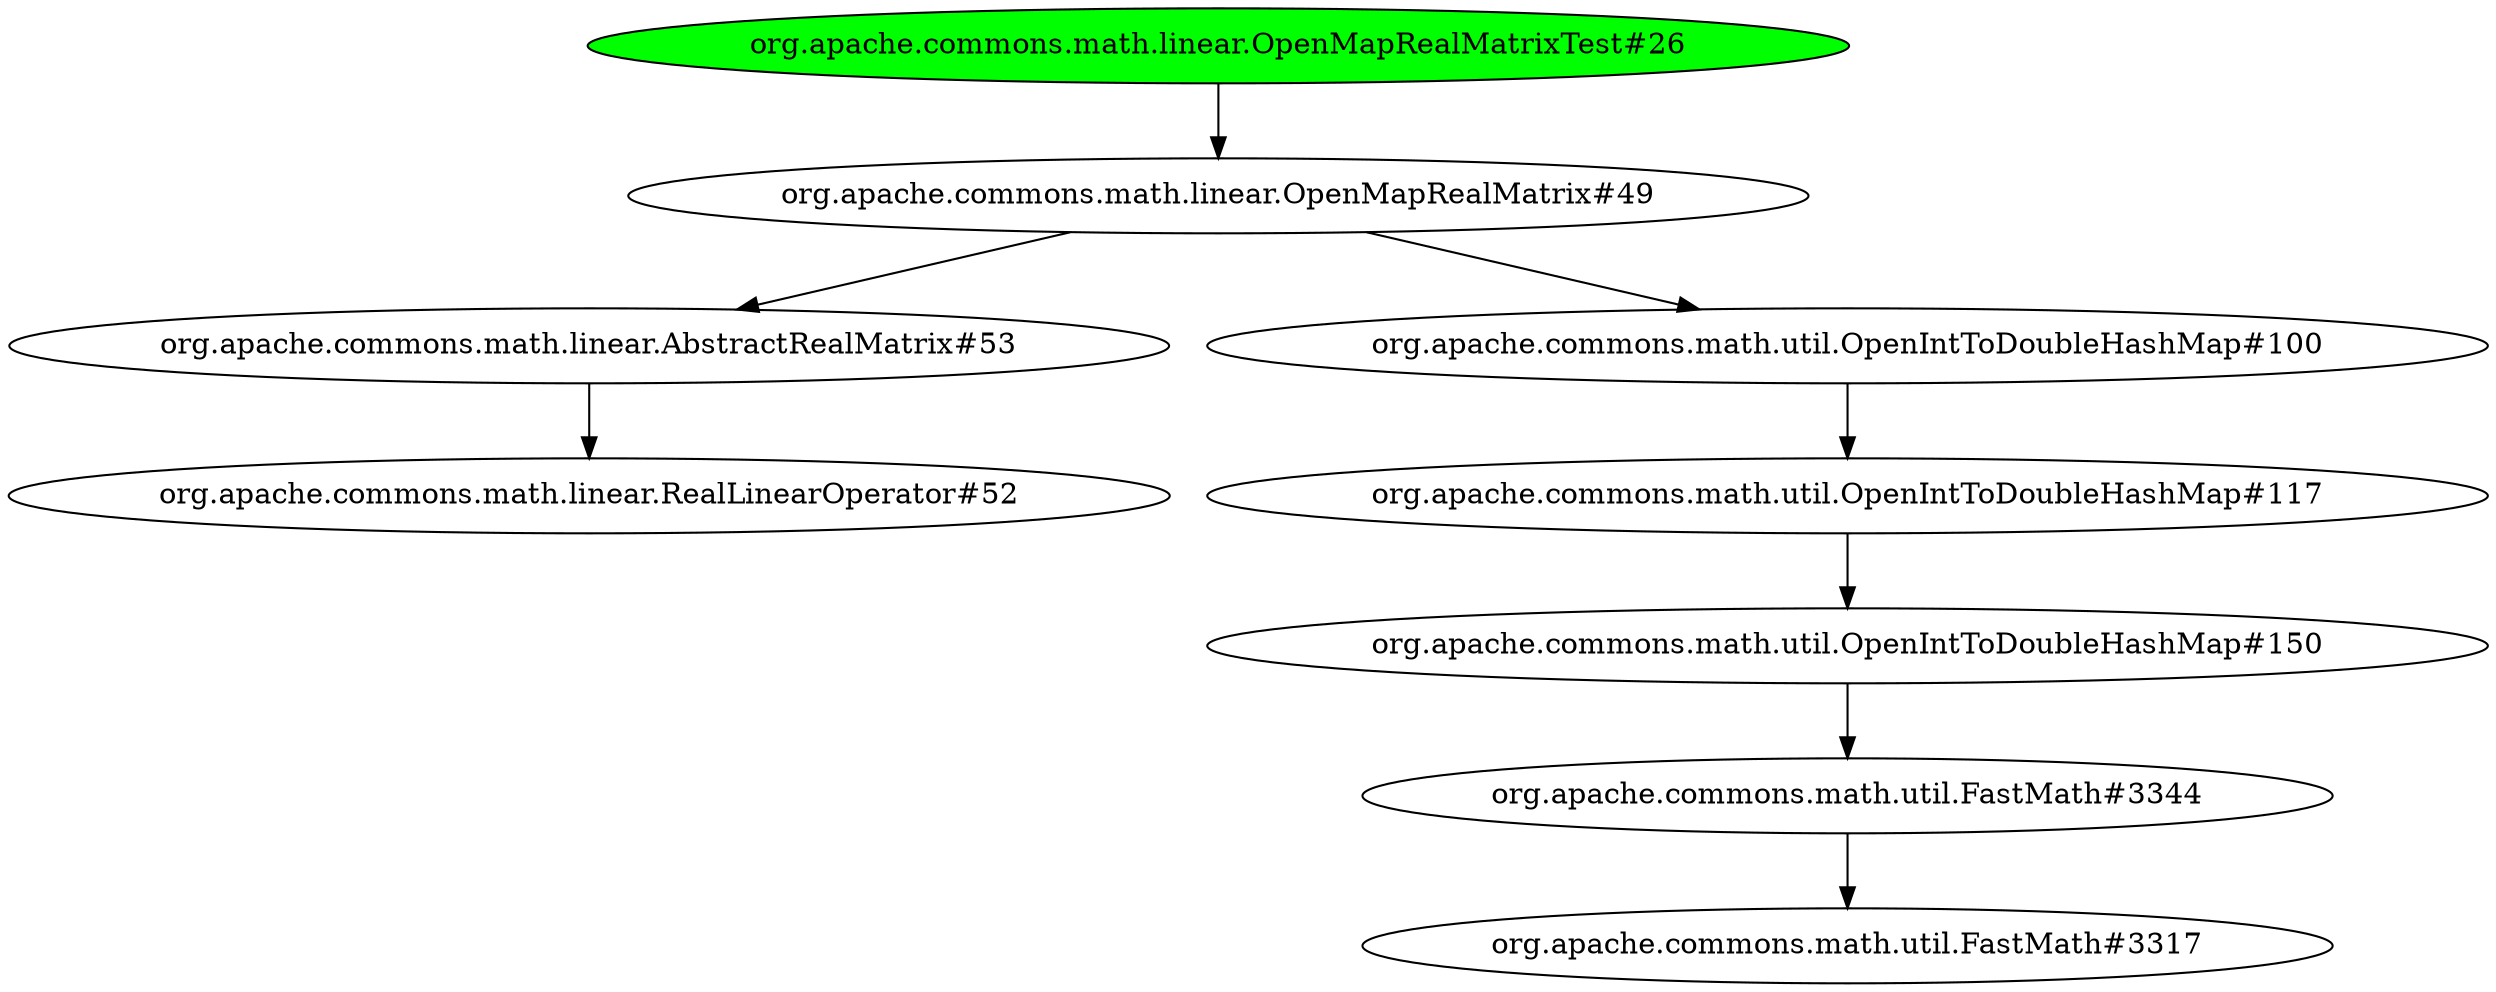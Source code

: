 digraph "cg/org.apache.commons.math.linear.OpenMapRealMatrixTest#26"
{
	"org.apache.commons.math.linear.OpenMapRealMatrixTest#26" [style=filled,fillcolor=green];
	"org.apache.commons.math.linear.OpenMapRealMatrixTest#26" -> "org.apache.commons.math.linear.OpenMapRealMatrix#49";
	"org.apache.commons.math.linear.OpenMapRealMatrix#49" -> "org.apache.commons.math.linear.AbstractRealMatrix#53";
	"org.apache.commons.math.linear.AbstractRealMatrix#53" -> "org.apache.commons.math.linear.RealLinearOperator#52";
	"org.apache.commons.math.linear.OpenMapRealMatrix#49" -> "org.apache.commons.math.util.OpenIntToDoubleHashMap#100";
	"org.apache.commons.math.util.OpenIntToDoubleHashMap#100" -> "org.apache.commons.math.util.OpenIntToDoubleHashMap#117";
	"org.apache.commons.math.util.OpenIntToDoubleHashMap#117" -> "org.apache.commons.math.util.OpenIntToDoubleHashMap#150";
	"org.apache.commons.math.util.OpenIntToDoubleHashMap#150" -> "org.apache.commons.math.util.FastMath#3344";
	"org.apache.commons.math.util.FastMath#3344" -> "org.apache.commons.math.util.FastMath#3317";
}
